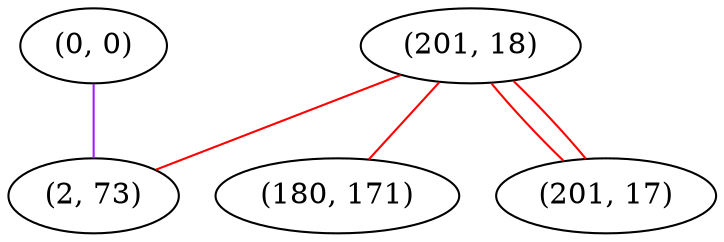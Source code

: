 graph "" {
"(201, 18)";
"(0, 0)";
"(180, 171)";
"(2, 73)";
"(201, 17)";
"(201, 18)" -- "(180, 171)"  [color=red, key=0, weight=1];
"(201, 18)" -- "(2, 73)"  [color=red, key=0, weight=1];
"(201, 18)" -- "(201, 17)"  [color=red, key=0, weight=1];
"(201, 18)" -- "(201, 17)"  [color=red, key=1, weight=1];
"(0, 0)" -- "(2, 73)"  [color=purple, key=0, weight=4];
}
